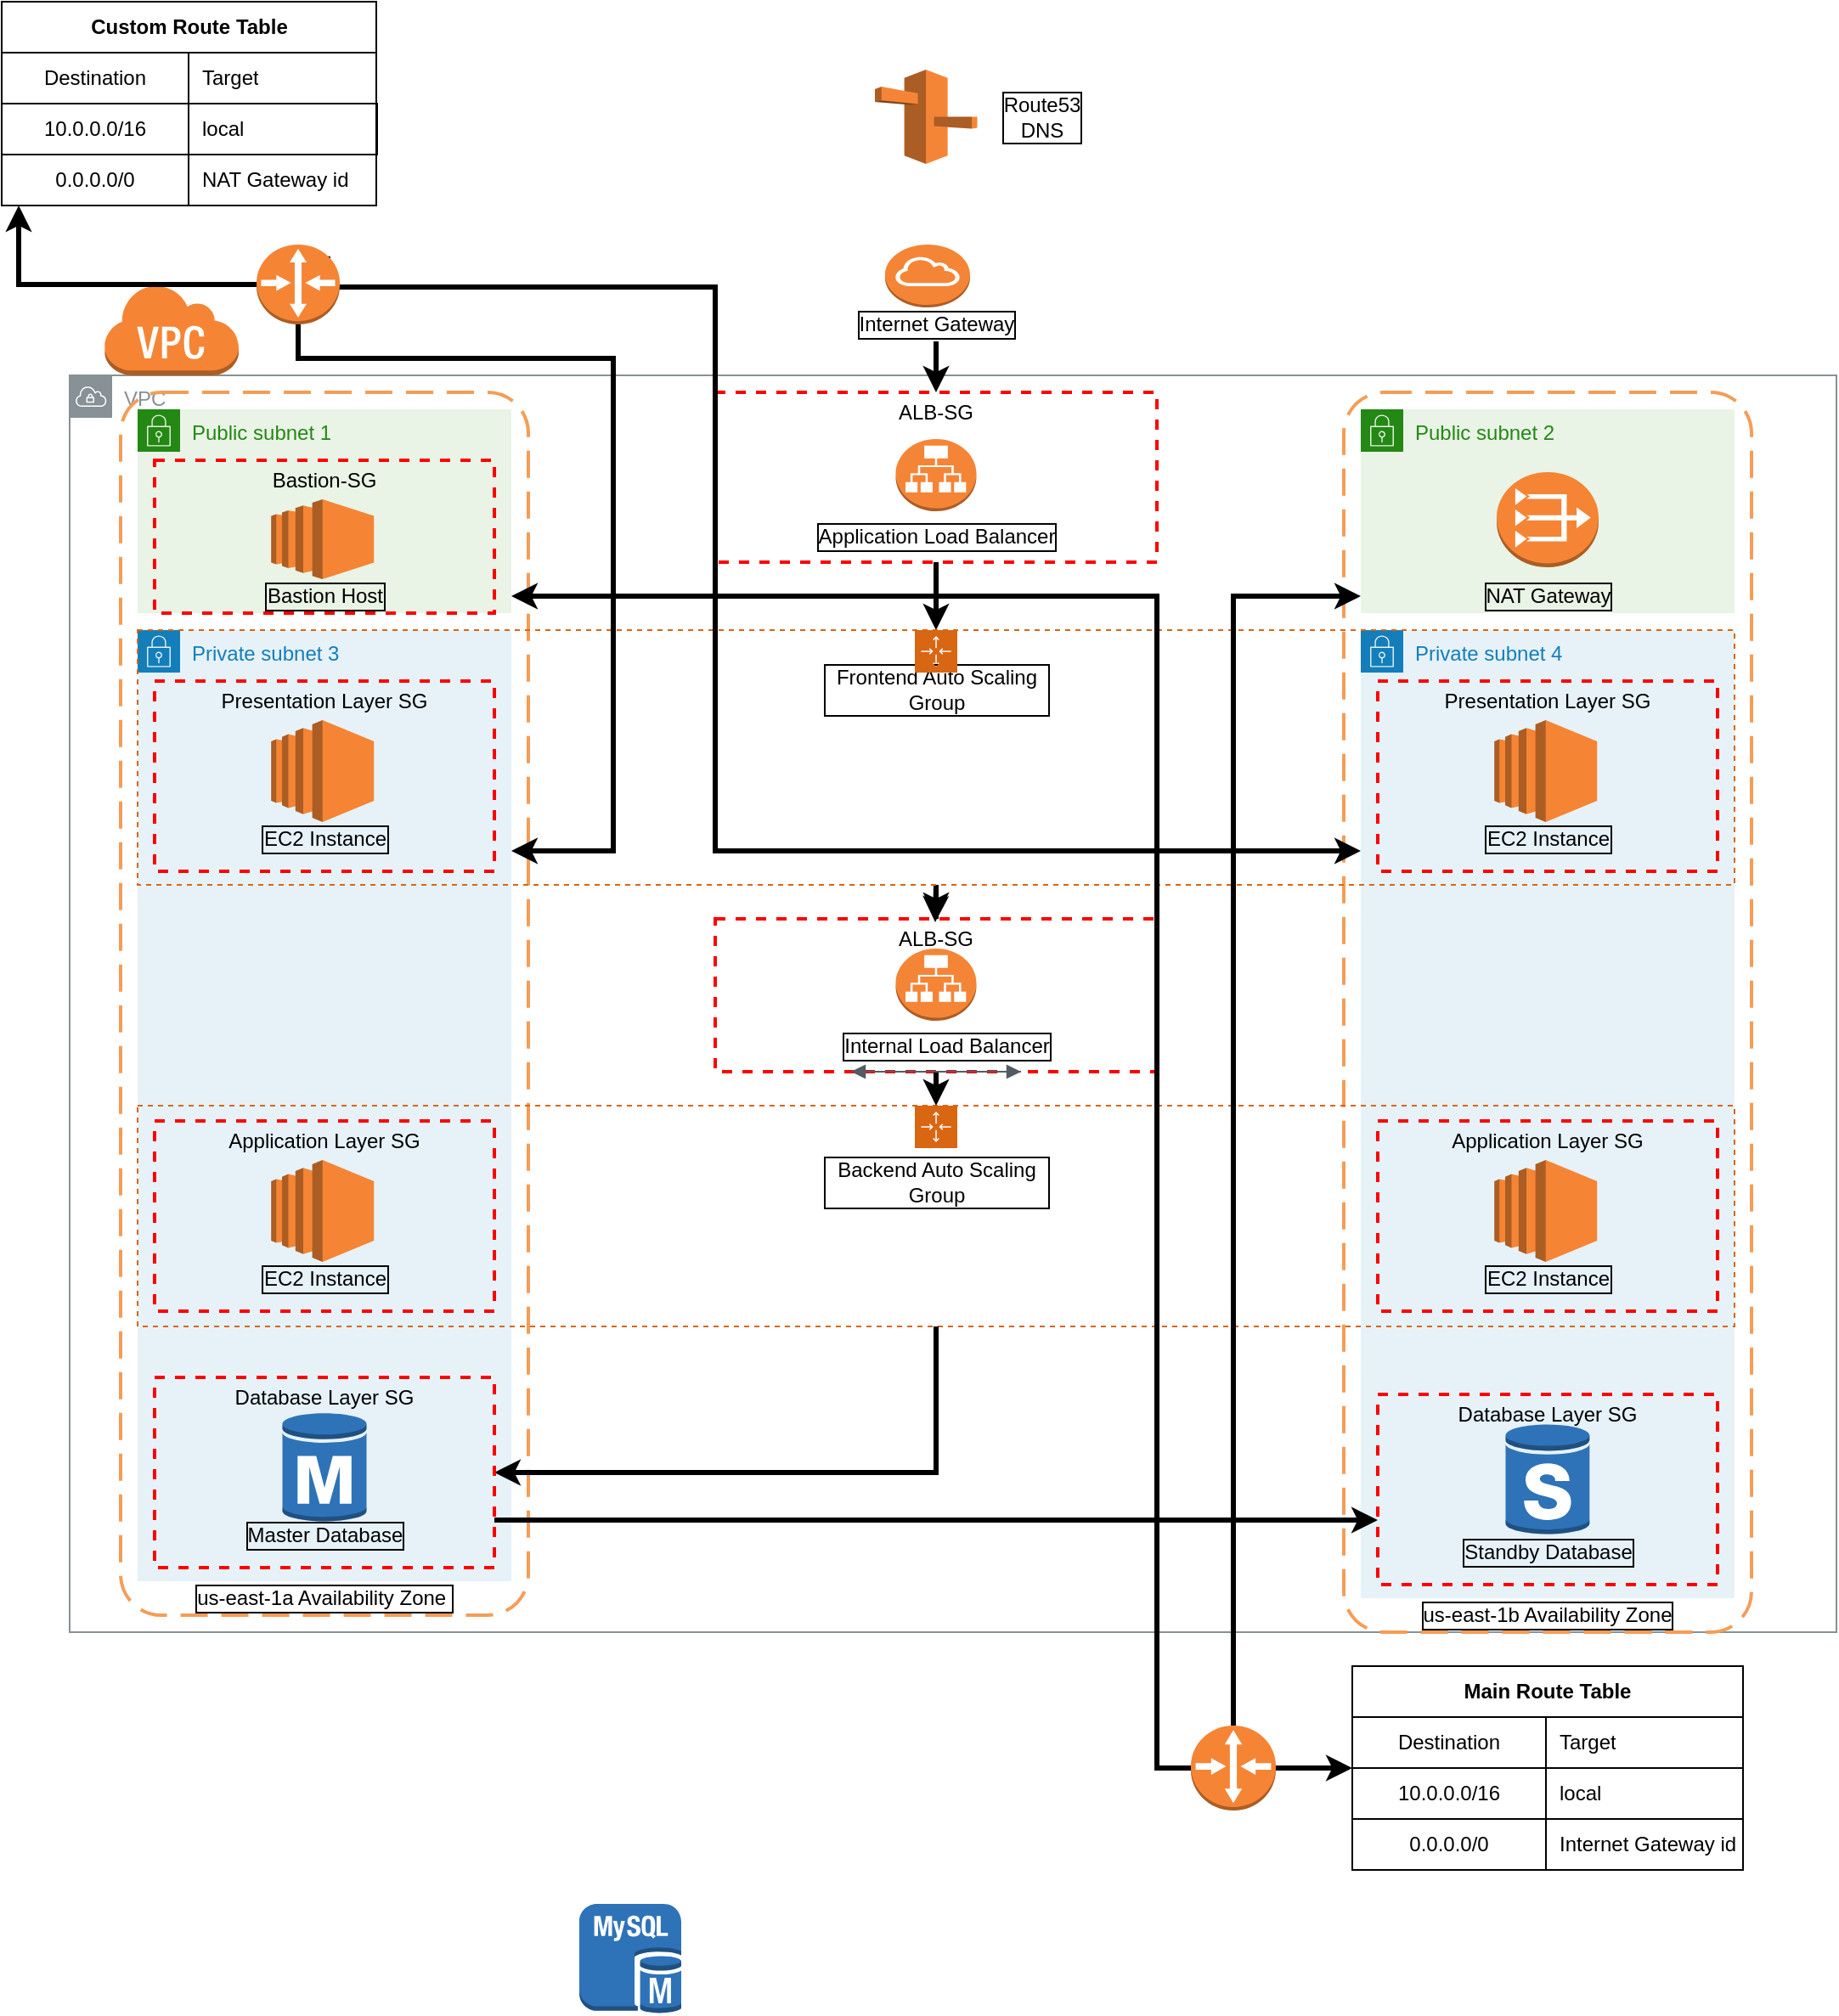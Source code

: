 <mxfile version="14.6.13" type="github" pages="2">
  <diagram id="Ht1M8jgEwFfnCIfOTk4-" name="Page-1">
    <mxGraphModel dx="1421" dy="2614" grid="1" gridSize="10" guides="1" tooltips="1" connect="1" arrows="1" fold="1" page="1" pageScale="1" pageWidth="1169" pageHeight="827" math="0" shadow="0">
      <root>
        <mxCell id="0" />
        <mxCell id="1" parent="0" />
        <mxCell id="LaItV2IOD6dqQ0uIoYsW-2" value="VPC" style="outlineConnect=0;gradientColor=none;html=1;whiteSpace=wrap;fontSize=12;fontStyle=0;shape=mxgraph.aws4.group;grIcon=mxgraph.aws4.group_vpc;strokeColor=#879196;fillColor=none;verticalAlign=top;align=left;spacingLeft=30;fontColor=#879196;dashed=0;" parent="1" vertex="1">
          <mxGeometry x="50" y="-750" width="1040" height="740" as="geometry" />
        </mxCell>
        <mxCell id="LaItV2IOD6dqQ0uIoYsW-1" value="" style="outlineConnect=0;dashed=0;verticalLabelPosition=bottom;verticalAlign=top;align=center;html=1;shape=mxgraph.aws3.virtual_private_cloud;fillColor=#F58534;gradientColor=none;" parent="1" vertex="1">
          <mxGeometry x="70" y="-804" width="79.5" height="54" as="geometry" />
        </mxCell>
        <mxCell id="LaItV2IOD6dqQ0uIoYsW-3" value="" style="outlineConnect=0;dashed=0;verticalLabelPosition=bottom;verticalAlign=top;align=center;html=1;shape=mxgraph.aws3.internet_gateway;fillColor=#F58536;gradientColor=none;" parent="1" vertex="1">
          <mxGeometry x="530" y="-827" width="50" height="37" as="geometry" />
        </mxCell>
        <mxCell id="LaItV2IOD6dqQ0uIoYsW-43" value="" style="edgeStyle=orthogonalEdgeStyle;rounded=0;orthogonalLoop=1;jettySize=auto;html=1;strokeWidth=3;entryX=0.5;entryY=0;entryDx=0;entryDy=0;" parent="1" source="LaItV2IOD6dqQ0uIoYsW-5" target="LaItV2IOD6dqQ0uIoYsW-22" edge="1">
          <mxGeometry relative="1" as="geometry">
            <mxPoint x="560" y="-750" as="targetPoint" />
          </mxGeometry>
        </mxCell>
        <mxCell id="LaItV2IOD6dqQ0uIoYsW-5" value="Internet Gateway&lt;br&gt;" style="text;html=1;align=center;verticalAlign=middle;whiteSpace=wrap;rounded=0;labelBorderColor=#000000;" parent="1" vertex="1">
          <mxGeometry x="492.5" y="-790" width="135" height="20" as="geometry" />
        </mxCell>
        <mxCell id="LaItV2IOD6dqQ0uIoYsW-6" value="" style="rounded=1;arcSize=10;dashed=1;strokeColor=#F59D56;fillColor=none;gradientColor=none;dashPattern=8 4;strokeWidth=2;" parent="1" vertex="1">
          <mxGeometry x="80" y="-740" width="240" height="720" as="geometry" />
        </mxCell>
        <mxCell id="LaItV2IOD6dqQ0uIoYsW-7" value="" style="rounded=1;arcSize=10;dashed=1;strokeColor=#F59D56;fillColor=none;gradientColor=none;dashPattern=8 4;strokeWidth=2;" parent="1" vertex="1">
          <mxGeometry x="800" y="-740" width="240" height="730" as="geometry" />
        </mxCell>
        <mxCell id="LaItV2IOD6dqQ0uIoYsW-8" value="us-east-1a Availability Zone&amp;nbsp;" style="text;html=1;align=center;verticalAlign=middle;whiteSpace=wrap;rounded=0;labelBorderColor=#000000;" parent="1" vertex="1">
          <mxGeometry x="121.25" y="-40" width="157.5" height="20" as="geometry" />
        </mxCell>
        <mxCell id="LaItV2IOD6dqQ0uIoYsW-9" value="us-east-1b Availability Zone" style="text;html=1;align=center;verticalAlign=middle;whiteSpace=wrap;rounded=0;labelBorderColor=#000000;" parent="1" vertex="1">
          <mxGeometry x="836.25" y="-30" width="167.5" height="20" as="geometry" />
        </mxCell>
        <mxCell id="LaItV2IOD6dqQ0uIoYsW-10" value="Public subnet 1" style="points=[[0,0],[0.25,0],[0.5,0],[0.75,0],[1,0],[1,0.25],[1,0.5],[1,0.75],[1,1],[0.75,1],[0.5,1],[0.25,1],[0,1],[0,0.75],[0,0.5],[0,0.25]];outlineConnect=0;gradientColor=none;html=1;whiteSpace=wrap;fontSize=12;fontStyle=0;shape=mxgraph.aws4.group;grIcon=mxgraph.aws4.group_security_group;grStroke=0;strokeColor=#248814;fillColor=#E9F3E6;verticalAlign=top;align=left;spacingLeft=30;fontColor=#248814;dashed=0;" parent="1" vertex="1">
          <mxGeometry x="90" y="-730" width="220" height="120" as="geometry" />
        </mxCell>
        <mxCell id="LaItV2IOD6dqQ0uIoYsW-11" value="Public subnet 2" style="points=[[0,0],[0.25,0],[0.5,0],[0.75,0],[1,0],[1,0.25],[1,0.5],[1,0.75],[1,1],[0.75,1],[0.5,1],[0.25,1],[0,1],[0,0.75],[0,0.5],[0,0.25]];outlineConnect=0;gradientColor=none;html=1;whiteSpace=wrap;fontSize=12;fontStyle=0;shape=mxgraph.aws4.group;grIcon=mxgraph.aws4.group_security_group;grStroke=0;strokeColor=#248814;fillColor=#E9F3E6;verticalAlign=top;align=left;spacingLeft=30;fontColor=#248814;dashed=0;" parent="1" vertex="1">
          <mxGeometry x="810" y="-730" width="220" height="120" as="geometry" />
        </mxCell>
        <mxCell id="LaItV2IOD6dqQ0uIoYsW-12" value="Private subnet 3" style="points=[[0,0],[0.25,0],[0.5,0],[0.75,0],[1,0],[1,0.25],[1,0.5],[1,0.75],[1,1],[0.75,1],[0.5,1],[0.25,1],[0,1],[0,0.75],[0,0.5],[0,0.25]];outlineConnect=0;gradientColor=none;html=1;whiteSpace=wrap;fontSize=12;fontStyle=0;shape=mxgraph.aws4.group;grIcon=mxgraph.aws4.group_security_group;grStroke=0;strokeColor=#147EBA;fillColor=#E6F2F8;verticalAlign=top;align=left;spacingLeft=30;fontColor=#147EBA;dashed=0;" parent="1" vertex="1">
          <mxGeometry x="90" y="-600" width="220" height="560" as="geometry" />
        </mxCell>
        <mxCell id="LaItV2IOD6dqQ0uIoYsW-13" value="Private subnet 4" style="points=[[0,0],[0.25,0],[0.5,0],[0.75,0],[1,0],[1,0.25],[1,0.5],[1,0.75],[1,1],[0.75,1],[0.5,1],[0.25,1],[0,1],[0,0.75],[0,0.5],[0,0.25]];outlineConnect=0;gradientColor=none;html=1;whiteSpace=wrap;fontSize=12;fontStyle=0;shape=mxgraph.aws4.group;grIcon=mxgraph.aws4.group_security_group;grStroke=0;strokeColor=#147EBA;fillColor=#E6F2F8;verticalAlign=top;align=left;spacingLeft=30;fontColor=#147EBA;dashed=0;" parent="1" vertex="1">
          <mxGeometry x="810" y="-600" width="220" height="570" as="geometry" />
        </mxCell>
        <mxCell id="LaItV2IOD6dqQ0uIoYsW-17" value="Bastion-SG" style="fontStyle=0;verticalAlign=top;align=center;spacingTop=-2;fillColor=none;rounded=0;whiteSpace=wrap;html=1;strokeColor=#FF0000;strokeWidth=2;dashed=1;container=1;collapsible=0;expand=0;recursiveResize=0;" parent="1" vertex="1">
          <mxGeometry x="100" y="-700" width="200" height="90" as="geometry" />
        </mxCell>
        <mxCell id="LaItV2IOD6dqQ0uIoYsW-14" value="" style="outlineConnect=0;dashed=0;verticalLabelPosition=bottom;verticalAlign=top;align=center;html=1;shape=mxgraph.aws3.ec2;fillColor=#F58534;gradientColor=none;" parent="LaItV2IOD6dqQ0uIoYsW-17" vertex="1">
          <mxGeometry x="68.62" y="23" width="60.5" height="47" as="geometry" />
        </mxCell>
        <mxCell id="LaItV2IOD6dqQ0uIoYsW-15" value="Bastion Host" style="text;html=1;align=center;verticalAlign=middle;whiteSpace=wrap;rounded=0;labelBorderColor=#000000;" parent="LaItV2IOD6dqQ0uIoYsW-17" vertex="1">
          <mxGeometry x="32.5" y="70" width="135" height="20" as="geometry" />
        </mxCell>
        <mxCell id="LaItV2IOD6dqQ0uIoYsW-20" value="" style="outlineConnect=0;dashed=0;verticalLabelPosition=bottom;verticalAlign=top;align=center;html=1;shape=mxgraph.aws3.vpc_nat_gateway;fillColor=#F58534;gradientColor=none;" parent="1" vertex="1">
          <mxGeometry x="890" y="-693" width="60" height="56" as="geometry" />
        </mxCell>
        <mxCell id="LaItV2IOD6dqQ0uIoYsW-21" value="NAT Gateway" style="text;html=1;align=center;verticalAlign=middle;whiteSpace=wrap;rounded=0;labelBorderColor=#000000;" parent="1" vertex="1">
          <mxGeometry x="852.5" y="-630" width="135" height="20" as="geometry" />
        </mxCell>
        <mxCell id="LaItV2IOD6dqQ0uIoYsW-22" value="ALB-SG" style="fontStyle=0;verticalAlign=top;align=center;spacingTop=-2;fillColor=none;rounded=0;whiteSpace=wrap;html=1;strokeColor=#FF0000;strokeWidth=2;dashed=1;container=1;collapsible=0;expand=0;recursiveResize=0;" parent="1" vertex="1">
          <mxGeometry x="430" y="-740" width="260" height="100" as="geometry" />
        </mxCell>
        <mxCell id="LaItV2IOD6dqQ0uIoYsW-24" value="" style="outlineConnect=0;dashed=0;verticalLabelPosition=bottom;verticalAlign=top;align=center;html=1;shape=mxgraph.aws3.application_load_balancer;fillColor=#F58536;gradientColor=none;" parent="LaItV2IOD6dqQ0uIoYsW-22" vertex="1">
          <mxGeometry x="106.25" y="27.5" width="47.5" height="42.5" as="geometry" />
        </mxCell>
        <mxCell id="LaItV2IOD6dqQ0uIoYsW-25" value="Application Load Balancer" style="text;html=1;align=center;verticalAlign=middle;whiteSpace=wrap;rounded=0;labelBorderColor=#000000;" parent="LaItV2IOD6dqQ0uIoYsW-22" vertex="1">
          <mxGeometry x="18.75" y="70" width="222.5" height="30" as="geometry" />
        </mxCell>
        <mxCell id="LaItV2IOD6dqQ0uIoYsW-28" value="Presentation Layer SG" style="fontStyle=0;verticalAlign=top;align=center;spacingTop=-2;fillColor=none;rounded=0;whiteSpace=wrap;html=1;strokeColor=#FF0000;strokeWidth=2;dashed=1;container=1;collapsible=0;expand=0;recursiveResize=0;" parent="1" vertex="1">
          <mxGeometry x="100" y="-570" width="200" height="112" as="geometry" />
        </mxCell>
        <mxCell id="LaItV2IOD6dqQ0uIoYsW-29" value="" style="outlineConnect=0;dashed=0;verticalLabelPosition=bottom;verticalAlign=top;align=center;html=1;shape=mxgraph.aws3.ec2;fillColor=#F58534;gradientColor=none;" parent="LaItV2IOD6dqQ0uIoYsW-28" vertex="1">
          <mxGeometry x="68.62" y="23" width="60.5" height="60" as="geometry" />
        </mxCell>
        <mxCell id="LaItV2IOD6dqQ0uIoYsW-30" value="EC2 Instance" style="text;html=1;align=center;verticalAlign=middle;whiteSpace=wrap;rounded=0;labelBorderColor=#000000;" parent="LaItV2IOD6dqQ0uIoYsW-28" vertex="1">
          <mxGeometry x="32.5" y="83" width="135" height="20" as="geometry" />
        </mxCell>
        <mxCell id="LaItV2IOD6dqQ0uIoYsW-32" value="Presentation Layer SG" style="fontStyle=0;verticalAlign=top;align=center;spacingTop=-2;fillColor=none;rounded=0;whiteSpace=wrap;html=1;strokeColor=#FF0000;strokeWidth=2;dashed=1;container=1;collapsible=0;expand=0;recursiveResize=0;" parent="1" vertex="1">
          <mxGeometry x="820" y="-570" width="200" height="112" as="geometry" />
        </mxCell>
        <mxCell id="LaItV2IOD6dqQ0uIoYsW-33" value="" style="outlineConnect=0;dashed=0;verticalLabelPosition=bottom;verticalAlign=top;align=center;html=1;shape=mxgraph.aws3.ec2;fillColor=#F58534;gradientColor=none;" parent="LaItV2IOD6dqQ0uIoYsW-32" vertex="1">
          <mxGeometry x="68.62" y="23" width="60.5" height="60" as="geometry" />
        </mxCell>
        <mxCell id="LaItV2IOD6dqQ0uIoYsW-34" value="EC2 Instance" style="text;html=1;align=center;verticalAlign=middle;whiteSpace=wrap;rounded=0;labelBorderColor=#000000;" parent="LaItV2IOD6dqQ0uIoYsW-32" vertex="1">
          <mxGeometry x="32.5" y="83" width="135" height="20" as="geometry" />
        </mxCell>
        <mxCell id="LaItV2IOD6dqQ0uIoYsW-40" value="Frontend Auto Scaling Group" style="text;html=1;align=center;verticalAlign=middle;whiteSpace=wrap;rounded=0;labelBorderColor=#000000;" parent="1" vertex="1">
          <mxGeometry x="492.5" y="-580" width="135" height="30" as="geometry" />
        </mxCell>
        <mxCell id="LaItV2IOD6dqQ0uIoYsW-45" value="" style="edgeStyle=orthogonalEdgeStyle;rounded=0;orthogonalLoop=1;jettySize=auto;html=1;strokeWidth=3;entryX=0.5;entryY=0;entryDx=0;entryDy=0;exitX=0.5;exitY=1;exitDx=0;exitDy=0;" parent="1" source="LaItV2IOD6dqQ0uIoYsW-25" target="LaItV2IOD6dqQ0uIoYsW-39" edge="1">
          <mxGeometry relative="1" as="geometry">
            <mxPoint x="559.5" y="-630" as="sourcePoint" />
            <mxPoint x="559.5" y="-590" as="targetPoint" />
          </mxGeometry>
        </mxCell>
        <mxCell id="LaItV2IOD6dqQ0uIoYsW-46" value="ALB-SG" style="fontStyle=0;verticalAlign=top;align=center;spacingTop=-2;fillColor=none;rounded=0;whiteSpace=wrap;html=1;strokeColor=#FF0000;strokeWidth=2;dashed=1;container=1;collapsible=0;expand=0;recursiveResize=0;" parent="1" vertex="1">
          <mxGeometry x="430" y="-430" width="260" height="90" as="geometry" />
        </mxCell>
        <mxCell id="LaItV2IOD6dqQ0uIoYsW-47" value="" style="outlineConnect=0;dashed=0;verticalLabelPosition=bottom;verticalAlign=top;align=center;html=1;shape=mxgraph.aws3.application_load_balancer;fillColor=#F58536;gradientColor=none;" parent="LaItV2IOD6dqQ0uIoYsW-46" vertex="1">
          <mxGeometry x="106.25" y="17.5" width="47.5" height="42.5" as="geometry" />
        </mxCell>
        <mxCell id="LaItV2IOD6dqQ0uIoYsW-48" value="Internal Load Balancer" style="text;html=1;align=center;verticalAlign=middle;whiteSpace=wrap;rounded=0;labelBorderColor=#000000;" parent="LaItV2IOD6dqQ0uIoYsW-46" vertex="1">
          <mxGeometry x="40" y="60" width="192.5" height="30" as="geometry" />
        </mxCell>
        <mxCell id="LaItV2IOD6dqQ0uIoYsW-53" value="" style="edgeStyle=orthogonalEdgeStyle;rounded=0;orthogonalLoop=1;jettySize=auto;html=1;strokeWidth=3;entryX=0.5;entryY=0;entryDx=0;entryDy=0;exitX=0.5;exitY=1;exitDx=0;exitDy=0;" parent="1" source="LaItV2IOD6dqQ0uIoYsW-39" edge="1">
          <mxGeometry relative="1" as="geometry">
            <mxPoint x="559.5" y="-458" as="sourcePoint" />
            <mxPoint x="559.5" y="-428" as="targetPoint" />
          </mxGeometry>
        </mxCell>
        <mxCell id="LaItV2IOD6dqQ0uIoYsW-54" value="" style="points=[[0,0],[0.25,0],[0.5,0],[0.75,0],[1,0],[1,0.25],[1,0.5],[1,0.75],[1,1],[0.75,1],[0.5,1],[0.25,1],[0,1],[0,0.75],[0,0.5],[0,0.25]];outlineConnect=0;gradientColor=none;html=1;whiteSpace=wrap;fontSize=12;fontStyle=0;shape=mxgraph.aws4.groupCenter;grIcon=mxgraph.aws4.group_auto_scaling_group;grStroke=1;strokeColor=#D86613;fillColor=none;verticalAlign=top;align=center;fontColor=#D86613;dashed=1;spacingTop=25;" parent="1" vertex="1">
          <mxGeometry x="90" y="-320" width="940" height="130" as="geometry" />
        </mxCell>
        <mxCell id="LaItV2IOD6dqQ0uIoYsW-55" value="Backend Auto Scaling Group" style="text;html=1;align=center;verticalAlign=middle;whiteSpace=wrap;rounded=0;labelBorderColor=#000000;" parent="1" vertex="1">
          <mxGeometry x="492.5" y="-290" width="135" height="30" as="geometry" />
        </mxCell>
        <mxCell id="LaItV2IOD6dqQ0uIoYsW-56" value="Application Layer SG" style="fontStyle=0;verticalAlign=top;align=center;spacingTop=-2;fillColor=none;rounded=0;whiteSpace=wrap;html=1;strokeColor=#FF0000;strokeWidth=2;dashed=1;container=1;collapsible=0;expand=0;recursiveResize=0;" parent="1" vertex="1">
          <mxGeometry x="100" y="-311" width="200" height="112" as="geometry" />
        </mxCell>
        <mxCell id="LaItV2IOD6dqQ0uIoYsW-57" value="" style="outlineConnect=0;dashed=0;verticalLabelPosition=bottom;verticalAlign=top;align=center;html=1;shape=mxgraph.aws3.ec2;fillColor=#F58534;gradientColor=none;" parent="LaItV2IOD6dqQ0uIoYsW-56" vertex="1">
          <mxGeometry x="68.62" y="23" width="60.5" height="60" as="geometry" />
        </mxCell>
        <mxCell id="LaItV2IOD6dqQ0uIoYsW-58" value="EC2 Instance" style="text;html=1;align=center;verticalAlign=middle;whiteSpace=wrap;rounded=0;labelBorderColor=#000000;" parent="LaItV2IOD6dqQ0uIoYsW-56" vertex="1">
          <mxGeometry x="32.5" y="83" width="135" height="20" as="geometry" />
        </mxCell>
        <mxCell id="LaItV2IOD6dqQ0uIoYsW-59" value="Application Layer SG" style="fontStyle=0;verticalAlign=top;align=center;spacingTop=-2;fillColor=none;rounded=0;whiteSpace=wrap;html=1;strokeColor=#FF0000;strokeWidth=2;dashed=1;container=1;collapsible=0;expand=0;recursiveResize=0;" parent="1" vertex="1">
          <mxGeometry x="820" y="-311" width="200" height="112" as="geometry" />
        </mxCell>
        <mxCell id="LaItV2IOD6dqQ0uIoYsW-60" value="" style="outlineConnect=0;dashed=0;verticalLabelPosition=bottom;verticalAlign=top;align=center;html=1;shape=mxgraph.aws3.ec2;fillColor=#F58534;gradientColor=none;" parent="LaItV2IOD6dqQ0uIoYsW-59" vertex="1">
          <mxGeometry x="68.62" y="23" width="60.5" height="60" as="geometry" />
        </mxCell>
        <mxCell id="LaItV2IOD6dqQ0uIoYsW-61" value="EC2 Instance" style="text;html=1;align=center;verticalAlign=middle;whiteSpace=wrap;rounded=0;labelBorderColor=#000000;" parent="LaItV2IOD6dqQ0uIoYsW-59" vertex="1">
          <mxGeometry x="32.5" y="83" width="135" height="20" as="geometry" />
        </mxCell>
        <mxCell id="LaItV2IOD6dqQ0uIoYsW-83" style="edgeStyle=orthogonalEdgeStyle;rounded=0;orthogonalLoop=1;jettySize=auto;html=1;strokeWidth=3;entryX=1;entryY=0.5;entryDx=0;entryDy=0;" parent="1" source="LaItV2IOD6dqQ0uIoYsW-54" target="LaItV2IOD6dqQ0uIoYsW-62" edge="1">
          <mxGeometry relative="1" as="geometry" />
        </mxCell>
        <mxCell id="LaItV2IOD6dqQ0uIoYsW-85" style="edgeStyle=orthogonalEdgeStyle;rounded=0;orthogonalLoop=1;jettySize=auto;html=1;exitX=1;exitY=0.75;exitDx=0;exitDy=0;entryX=0;entryY=0.661;entryDx=0;entryDy=0;entryPerimeter=0;strokeWidth=3;" parent="1" source="LaItV2IOD6dqQ0uIoYsW-62" target="LaItV2IOD6dqQ0uIoYsW-65" edge="1">
          <mxGeometry relative="1" as="geometry" />
        </mxCell>
        <mxCell id="LaItV2IOD6dqQ0uIoYsW-62" value="Database Layer SG" style="fontStyle=0;verticalAlign=top;align=center;spacingTop=-2;fillColor=none;rounded=0;whiteSpace=wrap;html=1;strokeColor=#FF0000;strokeWidth=2;dashed=1;container=1;collapsible=0;expand=0;recursiveResize=0;" parent="1" vertex="1">
          <mxGeometry x="100" y="-160" width="200" height="112" as="geometry" />
        </mxCell>
        <mxCell id="LaItV2IOD6dqQ0uIoYsW-64" value="Master Database" style="text;html=1;align=center;verticalAlign=middle;whiteSpace=wrap;rounded=0;labelBorderColor=#000000;" parent="LaItV2IOD6dqQ0uIoYsW-62" vertex="1">
          <mxGeometry x="32.5" y="83" width="135" height="20" as="geometry" />
        </mxCell>
        <mxCell id="LaItV2IOD6dqQ0uIoYsW-65" value="Database Layer SG" style="fontStyle=0;verticalAlign=top;align=center;spacingTop=-2;fillColor=none;rounded=0;whiteSpace=wrap;html=1;strokeColor=#FF0000;strokeWidth=2;dashed=1;container=1;collapsible=0;expand=0;recursiveResize=0;" parent="1" vertex="1">
          <mxGeometry x="820" y="-150" width="200" height="112" as="geometry" />
        </mxCell>
        <mxCell id="LaItV2IOD6dqQ0uIoYsW-67" value="Standby Database" style="text;html=1;align=center;verticalAlign=middle;whiteSpace=wrap;rounded=0;labelBorderColor=#000000;" parent="LaItV2IOD6dqQ0uIoYsW-65" vertex="1">
          <mxGeometry x="32.5" y="83" width="135" height="20" as="geometry" />
        </mxCell>
        <mxCell id="LaItV2IOD6dqQ0uIoYsW-92" value="" style="outlineConnect=0;dashed=0;verticalLabelPosition=bottom;verticalAlign=top;align=center;html=1;shape=mxgraph.aws3.rds_db_instance_standby_multi_az;fillColor=#2E73B8;gradientColor=none;" parent="LaItV2IOD6dqQ0uIoYsW-65" vertex="1">
          <mxGeometry x="75.25" y="17" width="49.5" height="66" as="geometry" />
        </mxCell>
        <mxCell id="LaItV2IOD6dqQ0uIoYsW-69" style="edgeStyle=orthogonalEdgeStyle;rounded=0;orthogonalLoop=1;jettySize=auto;html=1;strokeWidth=3;" parent="1" source="LaItV2IOD6dqQ0uIoYsW-39" target="LaItV2IOD6dqQ0uIoYsW-46" edge="1">
          <mxGeometry relative="1" as="geometry" />
        </mxCell>
        <mxCell id="LaItV2IOD6dqQ0uIoYsW-39" value="" style="points=[[0,0],[0.25,0],[0.5,0],[0.75,0],[1,0],[1,0.25],[1,0.5],[1,0.75],[1,1],[0.75,1],[0.5,1],[0.25,1],[0,1],[0,0.75],[0,0.5],[0,0.25]];outlineConnect=0;gradientColor=none;html=1;whiteSpace=wrap;fontSize=12;fontStyle=0;shape=mxgraph.aws4.groupCenter;grIcon=mxgraph.aws4.group_auto_scaling_group;grStroke=1;strokeColor=#D86613;fillColor=none;verticalAlign=top;align=center;fontColor=#D86613;dashed=1;spacingTop=25;" parent="1" vertex="1">
          <mxGeometry x="90" y="-600" width="940" height="150" as="geometry" />
        </mxCell>
        <mxCell id="LaItV2IOD6dqQ0uIoYsW-68" value="" style="edgeStyle=orthogonalEdgeStyle;rounded=0;orthogonalLoop=1;jettySize=auto;html=1;strokeWidth=3;exitX=0.5;exitY=1;exitDx=0;exitDy=0;" parent="1" edge="1">
          <mxGeometry relative="1" as="geometry">
            <mxPoint x="560" y="-333" as="sourcePoint" />
            <mxPoint x="560" y="-320" as="targetPoint" />
            <Array as="points">
              <mxPoint x="560" y="-340" />
              <mxPoint x="560" y="-340" />
            </Array>
          </mxGeometry>
        </mxCell>
        <mxCell id="LaItV2IOD6dqQ0uIoYsW-80" value="" style="edgeStyle=orthogonalEdgeStyle;html=1;endArrow=none;elbow=vertical;startArrow=block;startFill=1;strokeColor=#545B64;rounded=0;" parent="1" edge="1">
          <mxGeometry width="100" relative="1" as="geometry">
            <mxPoint x="510" y="-340" as="sourcePoint" />
            <mxPoint x="610" y="-340" as="targetPoint" />
          </mxGeometry>
        </mxCell>
        <mxCell id="LaItV2IOD6dqQ0uIoYsW-82" value="" style="edgeStyle=orthogonalEdgeStyle;html=1;endArrow=block;elbow=vertical;startArrow=none;endFill=1;strokeColor=#545B64;rounded=0;" parent="1" edge="1">
          <mxGeometry width="100" relative="1" as="geometry">
            <mxPoint x="510" y="-340" as="sourcePoint" />
            <mxPoint x="610" y="-340" as="targetPoint" />
          </mxGeometry>
        </mxCell>
        <mxCell id="LaItV2IOD6dqQ0uIoYsW-91" value="" style="outlineConnect=0;dashed=0;verticalLabelPosition=bottom;verticalAlign=top;align=center;html=1;shape=mxgraph.aws3.rds_db_instance;fillColor=#2E73B8;gradientColor=none;" parent="1" vertex="1">
          <mxGeometry x="175.25" y="-140" width="49.5" height="66" as="geometry" />
        </mxCell>
        <mxCell id="LaItV2IOD6dqQ0uIoYsW-95" value="Custom&amp;nbsp;Route Table" style="shape=table;html=1;whiteSpace=wrap;startSize=30;container=1;collapsible=0;childLayout=tableLayout;fixedRows=1;rowLines=0;fontStyle=1;align=center;" parent="1" vertex="1">
          <mxGeometry x="10" y="-970" width="220.5" height="120" as="geometry" />
        </mxCell>
        <mxCell id="LaItV2IOD6dqQ0uIoYsW-96" value="" style="shape=partialRectangle;html=1;whiteSpace=wrap;collapsible=0;dropTarget=0;pointerEvents=0;fillColor=none;top=0;left=0;bottom=1;right=0;points=[[0,0.5],[1,0.5]];portConstraint=eastwest;" parent="LaItV2IOD6dqQ0uIoYsW-95" vertex="1">
          <mxGeometry y="30" width="220.5" height="30" as="geometry" />
        </mxCell>
        <mxCell id="LaItV2IOD6dqQ0uIoYsW-97" value="Destination" style="shape=partialRectangle;html=1;whiteSpace=wrap;connectable=0;fillColor=none;top=0;left=0;bottom=0;right=0;overflow=hidden;" parent="LaItV2IOD6dqQ0uIoYsW-96" vertex="1">
          <mxGeometry width="110" height="30" as="geometry" />
        </mxCell>
        <mxCell id="LaItV2IOD6dqQ0uIoYsW-98" value="Target" style="shape=partialRectangle;html=1;whiteSpace=wrap;connectable=0;fillColor=none;top=0;left=0;bottom=0;right=0;align=left;spacingLeft=6;overflow=hidden;" parent="LaItV2IOD6dqQ0uIoYsW-96" vertex="1">
          <mxGeometry x="110" width="111" height="30" as="geometry" />
        </mxCell>
        <mxCell id="LaItV2IOD6dqQ0uIoYsW-99" value="" style="shape=partialRectangle;html=1;whiteSpace=wrap;collapsible=0;dropTarget=0;pointerEvents=0;fillColor=none;top=0;left=0;bottom=0;right=0;points=[[0,0.5],[1,0.5]];portConstraint=eastwest;" parent="LaItV2IOD6dqQ0uIoYsW-95" vertex="1">
          <mxGeometry y="60" width="220.5" height="30" as="geometry" />
        </mxCell>
        <mxCell id="LaItV2IOD6dqQ0uIoYsW-100" value="10.0.0.0/16" style="shape=partialRectangle;html=1;whiteSpace=wrap;connectable=0;fillColor=none;top=1;left=1;bottom=1;right=1;overflow=hidden;" parent="LaItV2IOD6dqQ0uIoYsW-99" vertex="1">
          <mxGeometry width="110" height="30" as="geometry" />
        </mxCell>
        <mxCell id="LaItV2IOD6dqQ0uIoYsW-101" value="local" style="shape=partialRectangle;html=1;whiteSpace=wrap;connectable=0;fillColor=none;top=1;left=1;bottom=1;right=1;align=left;spacingLeft=6;overflow=hidden;" parent="LaItV2IOD6dqQ0uIoYsW-99" vertex="1">
          <mxGeometry x="110" width="111" height="30" as="geometry" />
        </mxCell>
        <mxCell id="LaItV2IOD6dqQ0uIoYsW-102" value="" style="shape=partialRectangle;html=1;whiteSpace=wrap;collapsible=0;dropTarget=0;pointerEvents=0;fillColor=none;top=0;left=0;bottom=0;right=0;points=[[0,0.5],[1,0.5]];portConstraint=eastwest;" parent="LaItV2IOD6dqQ0uIoYsW-95" vertex="1">
          <mxGeometry y="90" width="220.5" height="30" as="geometry" />
        </mxCell>
        <mxCell id="LaItV2IOD6dqQ0uIoYsW-103" value="0.0.0.0/0" style="shape=partialRectangle;html=1;whiteSpace=wrap;connectable=0;fillColor=none;top=0;left=0;bottom=0;right=0;overflow=hidden;" parent="LaItV2IOD6dqQ0uIoYsW-102" vertex="1">
          <mxGeometry width="110" height="30" as="geometry" />
        </mxCell>
        <mxCell id="LaItV2IOD6dqQ0uIoYsW-104" value="NAT Gateway id" style="shape=partialRectangle;html=1;whiteSpace=wrap;connectable=0;fillColor=none;top=0;left=0;bottom=0;right=0;align=left;spacingLeft=6;overflow=hidden;" parent="LaItV2IOD6dqQ0uIoYsW-102" vertex="1">
          <mxGeometry x="110" width="111" height="30" as="geometry" />
        </mxCell>
        <mxCell id="LaItV2IOD6dqQ0uIoYsW-105" value="Main Route Table" style="shape=table;html=1;whiteSpace=wrap;startSize=30;container=1;collapsible=0;childLayout=tableLayout;fixedRows=1;rowLines=0;fontStyle=1;align=center;" parent="1" vertex="1">
          <mxGeometry x="805" y="10" width="230" height="120" as="geometry" />
        </mxCell>
        <mxCell id="LaItV2IOD6dqQ0uIoYsW-106" value="" style="shape=partialRectangle;html=1;whiteSpace=wrap;collapsible=0;dropTarget=0;pointerEvents=0;fillColor=none;top=0;left=0;bottom=1;right=0;points=[[0,0.5],[1,0.5]];portConstraint=eastwest;" parent="LaItV2IOD6dqQ0uIoYsW-105" vertex="1">
          <mxGeometry y="30" width="230" height="30" as="geometry" />
        </mxCell>
        <mxCell id="LaItV2IOD6dqQ0uIoYsW-107" value="Destination" style="shape=partialRectangle;html=1;whiteSpace=wrap;connectable=0;fillColor=none;top=0;left=0;bottom=0;right=0;overflow=hidden;" parent="LaItV2IOD6dqQ0uIoYsW-106" vertex="1">
          <mxGeometry width="114" height="30" as="geometry" />
        </mxCell>
        <mxCell id="LaItV2IOD6dqQ0uIoYsW-108" value="Target" style="shape=partialRectangle;html=1;whiteSpace=wrap;connectable=0;fillColor=none;top=0;left=0;bottom=0;right=0;align=left;spacingLeft=6;overflow=hidden;" parent="LaItV2IOD6dqQ0uIoYsW-106" vertex="1">
          <mxGeometry x="114" width="116" height="30" as="geometry" />
        </mxCell>
        <mxCell id="LaItV2IOD6dqQ0uIoYsW-109" value="" style="shape=partialRectangle;html=1;whiteSpace=wrap;collapsible=0;dropTarget=0;pointerEvents=0;fillColor=none;top=0;left=0;bottom=0;right=0;points=[[0,0.5],[1,0.5]];portConstraint=eastwest;" parent="LaItV2IOD6dqQ0uIoYsW-105" vertex="1">
          <mxGeometry y="60" width="230" height="30" as="geometry" />
        </mxCell>
        <mxCell id="LaItV2IOD6dqQ0uIoYsW-110" value="10.0.0.0/16" style="shape=partialRectangle;html=1;whiteSpace=wrap;connectable=0;fillColor=none;top=1;left=1;bottom=1;right=1;overflow=hidden;" parent="LaItV2IOD6dqQ0uIoYsW-109" vertex="1">
          <mxGeometry width="114" height="30" as="geometry" />
        </mxCell>
        <mxCell id="LaItV2IOD6dqQ0uIoYsW-111" value="local" style="shape=partialRectangle;html=1;whiteSpace=wrap;connectable=0;fillColor=none;top=1;left=1;bottom=1;right=1;align=left;spacingLeft=6;overflow=hidden;" parent="LaItV2IOD6dqQ0uIoYsW-109" vertex="1">
          <mxGeometry x="114" width="116" height="30" as="geometry" />
        </mxCell>
        <mxCell id="LaItV2IOD6dqQ0uIoYsW-112" value="" style="shape=partialRectangle;html=1;whiteSpace=wrap;collapsible=0;dropTarget=0;pointerEvents=0;fillColor=none;top=0;left=0;bottom=0;right=0;points=[[0,0.5],[1,0.5]];portConstraint=eastwest;" parent="LaItV2IOD6dqQ0uIoYsW-105" vertex="1">
          <mxGeometry y="90" width="230" height="30" as="geometry" />
        </mxCell>
        <mxCell id="LaItV2IOD6dqQ0uIoYsW-113" value="0.0.0.0/0" style="shape=partialRectangle;html=1;whiteSpace=wrap;connectable=0;fillColor=none;top=0;left=0;bottom=0;right=0;overflow=hidden;" parent="LaItV2IOD6dqQ0uIoYsW-112" vertex="1">
          <mxGeometry width="114" height="30" as="geometry" />
        </mxCell>
        <mxCell id="LaItV2IOD6dqQ0uIoYsW-114" value="Internet Gateway id" style="shape=partialRectangle;html=1;whiteSpace=wrap;connectable=0;fillColor=none;top=0;left=0;bottom=0;right=0;align=left;spacingLeft=6;overflow=hidden;" parent="LaItV2IOD6dqQ0uIoYsW-112" vertex="1">
          <mxGeometry x="114" width="116" height="30" as="geometry" />
        </mxCell>
        <mxCell id="LaItV2IOD6dqQ0uIoYsW-154" style="edgeStyle=orthogonalEdgeStyle;rounded=0;orthogonalLoop=1;jettySize=auto;html=1;exitX=0;exitY=0.5;exitDx=0;exitDy=0;exitPerimeter=0;strokeWidth=3;" parent="1" source="LaItV2IOD6dqQ0uIoYsW-150" target="LaItV2IOD6dqQ0uIoYsW-95" edge="1">
          <mxGeometry relative="1" as="geometry">
            <Array as="points">
              <mxPoint x="20" y="-802" />
              <mxPoint x="20" y="70" />
            </Array>
          </mxGeometry>
        </mxCell>
        <mxCell id="LaItV2IOD6dqQ0uIoYsW-163" style="edgeStyle=orthogonalEdgeStyle;rounded=0;orthogonalLoop=1;jettySize=auto;html=1;exitX=0.855;exitY=0.145;exitDx=0;exitDy=0;exitPerimeter=0;strokeWidth=3;" parent="1" source="LaItV2IOD6dqQ0uIoYsW-150" target="LaItV2IOD6dqQ0uIoYsW-13" edge="1">
          <mxGeometry relative="1" as="geometry">
            <Array as="points">
              <mxPoint x="202" y="-802" />
              <mxPoint x="430" y="-802" />
              <mxPoint x="430" y="-470" />
            </Array>
          </mxGeometry>
        </mxCell>
        <mxCell id="LaItV2IOD6dqQ0uIoYsW-175" style="edgeStyle=orthogonalEdgeStyle;rounded=0;orthogonalLoop=1;jettySize=auto;html=1;strokeWidth=3;" parent="1" source="LaItV2IOD6dqQ0uIoYsW-150" target="LaItV2IOD6dqQ0uIoYsW-12" edge="1">
          <mxGeometry relative="1" as="geometry">
            <Array as="points">
              <mxPoint x="185" y="-760" />
              <mxPoint x="370" y="-760" />
              <mxPoint x="370" y="-470" />
            </Array>
          </mxGeometry>
        </mxCell>
        <mxCell id="LaItV2IOD6dqQ0uIoYsW-150" value="" style="outlineConnect=0;dashed=0;verticalLabelPosition=bottom;verticalAlign=top;align=center;html=1;shape=mxgraph.aws3.router;fillColor=#F58534;gradientColor=none;" parent="1" vertex="1">
          <mxGeometry x="160" y="-827" width="49" height="47" as="geometry" />
        </mxCell>
        <mxCell id="LaItV2IOD6dqQ0uIoYsW-167" style="edgeStyle=orthogonalEdgeStyle;rounded=0;orthogonalLoop=1;jettySize=auto;html=1;exitX=1;exitY=0.5;exitDx=0;exitDy=0;exitPerimeter=0;strokeWidth=3;" parent="1" source="LaItV2IOD6dqQ0uIoYsW-164" target="LaItV2IOD6dqQ0uIoYsW-105" edge="1">
          <mxGeometry relative="1" as="geometry" />
        </mxCell>
        <mxCell id="LaItV2IOD6dqQ0uIoYsW-168" style="edgeStyle=orthogonalEdgeStyle;rounded=0;orthogonalLoop=1;jettySize=auto;html=1;exitX=0.5;exitY=0;exitDx=0;exitDy=0;exitPerimeter=0;strokeWidth=3;" parent="1" source="LaItV2IOD6dqQ0uIoYsW-164" target="LaItV2IOD6dqQ0uIoYsW-11" edge="1">
          <mxGeometry relative="1" as="geometry">
            <Array as="points">
              <mxPoint x="735" y="-620" />
            </Array>
          </mxGeometry>
        </mxCell>
        <mxCell id="LaItV2IOD6dqQ0uIoYsW-174" style="edgeStyle=orthogonalEdgeStyle;rounded=0;orthogonalLoop=1;jettySize=auto;html=1;strokeWidth=3;" parent="1" source="LaItV2IOD6dqQ0uIoYsW-164" target="LaItV2IOD6dqQ0uIoYsW-10" edge="1">
          <mxGeometry relative="1" as="geometry">
            <Array as="points">
              <mxPoint x="690" y="70" />
              <mxPoint x="690" y="-620" />
            </Array>
          </mxGeometry>
        </mxCell>
        <mxCell id="LaItV2IOD6dqQ0uIoYsW-164" value="" style="outlineConnect=0;dashed=0;verticalLabelPosition=bottom;verticalAlign=top;align=center;html=1;shape=mxgraph.aws3.router;fillColor=#F58534;gradientColor=none;" parent="1" vertex="1">
          <mxGeometry x="710" y="45" width="50" height="50" as="geometry" />
        </mxCell>
        <mxCell id="ax_edDxTyxC9NWvr4v_J-1" value="" style="outlineConnect=0;dashed=0;verticalLabelPosition=bottom;verticalAlign=top;align=center;html=1;shape=mxgraph.aws3.route_53;fillColor=#F58536;gradientColor=none;" vertex="1" parent="1">
          <mxGeometry x="524" y="-930" width="60.25" height="55.5" as="geometry" />
        </mxCell>
        <mxCell id="ax_edDxTyxC9NWvr4v_J-3" value="Route53&lt;br&gt;DNS" style="text;html=1;align=center;verticalAlign=middle;whiteSpace=wrap;rounded=0;labelBorderColor=#000000;" vertex="1" parent="1">
          <mxGeometry x="555" y="-912.25" width="135" height="20" as="geometry" />
        </mxCell>
        <mxCell id="IUIbK1a3LxJCrHTf6oeY-1" value="" style="outlineConnect=0;dashed=0;verticalLabelPosition=bottom;verticalAlign=top;align=center;html=1;shape=mxgraph.aws3.mysql_db_instance;fillColor=#2E73B8;gradientColor=none;" vertex="1" parent="1">
          <mxGeometry x="350" y="150" width="60" height="64.5" as="geometry" />
        </mxCell>
      </root>
    </mxGraphModel>
  </diagram>
  <diagram id="mOVDsrJk_kDR5tXtabzw" name="Page-2">
    <mxGraphModel dx="1421" dy="1810" grid="1" gridSize="10" guides="1" tooltips="1" connect="1" arrows="1" fold="1" page="1" pageScale="1" pageWidth="1100" pageHeight="850" math="0" shadow="0">
      <root>
        <mxCell id="pMQrXxdeEMHe4zkB5-t3-0" />
        <mxCell id="pMQrXxdeEMHe4zkB5-t3-1" parent="pMQrXxdeEMHe4zkB5-t3-0" />
        <mxCell id="y-kDH404HeWR81oeic0n-0" value="VPC" style="outlineConnect=0;gradientColor=none;html=1;whiteSpace=wrap;fontSize=12;fontStyle=1;shape=mxgraph.aws4.group;grIcon=mxgraph.aws4.group_vpc;strokeColor=#879196;fillColor=none;verticalAlign=top;align=left;spacingLeft=30;fontColor=#879196;dashed=0;" vertex="1" parent="pMQrXxdeEMHe4zkB5-t3-1">
          <mxGeometry x="28" y="-657.75" width="890" height="640" as="geometry" />
        </mxCell>
        <mxCell id="eUsj5gBQGYdJvhfCLJ7b-0" value="" style="outlineConnect=0;dashed=0;verticalLabelPosition=bottom;verticalAlign=top;align=center;html=1;shape=mxgraph.aws3.route_53;fillColor=#F58536;gradientColor=none;" vertex="1" parent="pMQrXxdeEMHe4zkB5-t3-1">
          <mxGeometry x="777.37" y="-806.5" width="40.25" height="45.5" as="geometry" />
        </mxCell>
        <mxCell id="eUsj5gBQGYdJvhfCLJ7b-1" value="Route53" style="text;html=1;align=center;verticalAlign=middle;whiteSpace=wrap;rounded=0;labelBorderColor=none;" vertex="1" parent="pMQrXxdeEMHe4zkB5-t3-1">
          <mxGeometry x="772.5" y="-761" width="55" height="20" as="geometry" />
        </mxCell>
        <mxCell id="VbxMODX8hWV0lIO4A0Rd-0" value="" style="outlineConnect=0;dashed=0;verticalLabelPosition=bottom;verticalAlign=top;align=center;html=1;shape=mxgraph.aws3.internet_gateway;fillColor=#F58536;gradientColor=none;" vertex="1" parent="pMQrXxdeEMHe4zkB5-t3-1">
          <mxGeometry x="448" y="-747.75" width="50" height="37" as="geometry" />
        </mxCell>
        <mxCell id="VbxMODX8hWV0lIO4A0Rd-2" value="Internet Gateway" style="text;html=1;align=center;verticalAlign=middle;whiteSpace=wrap;rounded=0;labelBorderColor=none;" vertex="1" parent="pMQrXxdeEMHe4zkB5-t3-1">
          <mxGeometry x="413" y="-716" width="130" height="31.5" as="geometry" />
        </mxCell>
        <mxCell id="VbxMODX8hWV0lIO4A0Rd-5" value="" style="endArrow=classic;html=1;strokeWidth=2;strokeColor=#A680B8;" edge="1" parent="pMQrXxdeEMHe4zkB5-t3-1">
          <mxGeometry width="50" height="50" relative="1" as="geometry">
            <mxPoint x="497.88" y="-687.75" as="sourcePoint" />
            <mxPoint x="497.88" y="-657.75" as="targetPoint" />
          </mxGeometry>
        </mxCell>
        <mxCell id="VbxMODX8hWV0lIO4A0Rd-6" value="" style="endArrow=classic;html=1;strokeWidth=2;" edge="1" parent="pMQrXxdeEMHe4zkB5-t3-1">
          <mxGeometry width="50" height="50" relative="1" as="geometry">
            <mxPoint x="840" y="-487.75" as="sourcePoint" />
            <mxPoint x="840" y="-506.75" as="targetPoint" />
          </mxGeometry>
        </mxCell>
        <mxCell id="emsbI0WWIe7P1oZHjrty-1" value="" style="rounded=1;arcSize=10;dashed=1;fillColor=none;gradientColor=none;dashPattern=8 4;strokeWidth=2;" vertex="1" parent="pMQrXxdeEMHe4zkB5-t3-1">
          <mxGeometry x="38" y="-637.75" width="240" height="595" as="geometry" />
        </mxCell>
        <mxCell id="emsbI0WWIe7P1oZHjrty-2" value="" style="rounded=1;arcSize=10;dashed=1;fillColor=none;gradientColor=none;dashPattern=8 4;strokeWidth=2;" vertex="1" parent="pMQrXxdeEMHe4zkB5-t3-1">
          <mxGeometry x="668" y="-637.75" width="240" height="595" as="geometry" />
        </mxCell>
        <mxCell id="emsbI0WWIe7P1oZHjrty-4" value="www.myedusite.com" style="text;html=1;align=center;verticalAlign=middle;whiteSpace=wrap;rounded=0;labelBorderColor=none;" vertex="1" parent="pMQrXxdeEMHe4zkB5-t3-1">
          <mxGeometry x="730" y="-832.5" width="135" height="20" as="geometry" />
        </mxCell>
        <mxCell id="PcbmEofNOQTV8ZQw8fsX-0" value="Public subnet 2" style="points=[[0,0],[0.25,0],[0.5,0],[0.75,0],[1,0],[1,0.25],[1,0.5],[1,0.75],[1,1],[0.75,1],[0.5,1],[0.25,1],[0,1],[0,0.75],[0,0.5],[0,0.25]];outlineConnect=0;gradientColor=none;html=1;whiteSpace=wrap;fontSize=12;fontStyle=0;shape=mxgraph.aws4.group;grIcon=mxgraph.aws4.group_security_group;grStroke=0;strokeColor=#248814;fillColor=#E9F3E6;verticalAlign=top;align=left;spacingLeft=30;fontColor=#248814;dashed=0;" vertex="1" parent="pMQrXxdeEMHe4zkB5-t3-1">
          <mxGeometry x="678" y="-627.75" width="220" height="120" as="geometry" />
        </mxCell>
        <mxCell id="PcbmEofNOQTV8ZQw8fsX-1" value="Public subnet 1" style="points=[[0,0],[0.25,0],[0.5,0],[0.75,0],[1,0],[1,0.25],[1,0.5],[1,0.75],[1,1],[0.75,1],[0.5,1],[0.25,1],[0,1],[0,0.75],[0,0.5],[0,0.25]];outlineConnect=0;gradientColor=none;html=1;whiteSpace=wrap;fontSize=12;fontStyle=0;shape=mxgraph.aws4.group;grIcon=mxgraph.aws4.group_security_group;grStroke=0;strokeColor=#248814;fillColor=#E9F3E6;verticalAlign=top;align=left;spacingLeft=30;fontColor=#248814;dashed=0;" vertex="1" parent="pMQrXxdeEMHe4zkB5-t3-1">
          <mxGeometry x="48" y="-627.75" width="220" height="120" as="geometry" />
        </mxCell>
        <mxCell id="PcbmEofNOQTV8ZQw8fsX-2" value="DNS Resolution" style="text;html=1;align=center;verticalAlign=middle;whiteSpace=wrap;rounded=0;labelBorderColor=none;" vertex="1" parent="pMQrXxdeEMHe4zkB5-t3-1">
          <mxGeometry x="737.51" y="-742.75" width="130" height="23.5" as="geometry" />
        </mxCell>
        <mxCell id="rzboG3f1vN8-YGMGeCCV-0" value="Public-SG" style="fontStyle=0;verticalAlign=top;align=center;spacingTop=-2;fillColor=none;rounded=0;whiteSpace=wrap;html=1;strokeWidth=2;dashed=1;container=1;collapsible=0;expand=0;recursiveResize=0;strokeColor=#B9E0A5;" vertex="1" parent="pMQrXxdeEMHe4zkB5-t3-1">
          <mxGeometry x="58" y="-597.75" width="200" height="90" as="geometry" />
        </mxCell>
        <mxCell id="SY1zcx-RWP40jw3heksT-0" value="" style="outlineConnect=0;dashed=0;verticalLabelPosition=bottom;verticalAlign=top;align=center;html=1;shape=mxgraph.aws3.vpc_nat_gateway;fillColor=#F58534;gradientColor=none;" vertex="1" parent="rzboG3f1vN8-YGMGeCCV-0">
          <mxGeometry x="22" y="17.75" width="43.75" height="43" as="geometry" />
        </mxCell>
        <mxCell id="SY1zcx-RWP40jw3heksT-1" value="NAT Gateway" style="text;html=1;align=center;verticalAlign=middle;whiteSpace=wrap;rounded=0;labelBorderColor=none;" vertex="1" parent="rzboG3f1vN8-YGMGeCCV-0">
          <mxGeometry x="-20" y="63.5" width="135" height="20" as="geometry" />
        </mxCell>
        <mxCell id="rzboG3f1vN8-YGMGeCCV-2" value="Bastion Host" style="text;html=1;align=center;verticalAlign=middle;whiteSpace=wrap;rounded=0;labelBorderColor=none;" vertex="1" parent="rzboG3f1vN8-YGMGeCCV-0">
          <mxGeometry x="92" y="63.5" width="135" height="20" as="geometry" />
        </mxCell>
        <mxCell id="1gCR5kFxfUQqioQETe0--0" value="Private subnet 3" style="points=[[0,0],[0.25,0],[0.5,0],[0.75,0],[1,0],[1,0.25],[1,0.5],[1,0.75],[1,1],[0.75,1],[0.5,1],[0.25,1],[0,1],[0,0.75],[0,0.5],[0,0.25]];outlineConnect=0;gradientColor=none;html=1;whiteSpace=wrap;fontSize=12;fontStyle=0;shape=mxgraph.aws4.group;grIcon=mxgraph.aws4.group_security_group;grStroke=0;strokeColor=#147EBA;fillColor=#E6F2F8;verticalAlign=top;align=left;spacingLeft=30;fontColor=#147EBA;dashed=0;" vertex="1" parent="pMQrXxdeEMHe4zkB5-t3-1">
          <mxGeometry x="48" y="-487.75" width="220" height="430" as="geometry" />
        </mxCell>
        <mxCell id="1gCR5kFxfUQqioQETe0--1" value="Private subnet 4" style="points=[[0,0],[0.25,0],[0.5,0],[0.75,0],[1,0],[1,0.25],[1,0.5],[1,0.75],[1,1],[0.75,1],[0.5,1],[0.25,1],[0,1],[0,0.75],[0,0.5],[0,0.25]];outlineConnect=0;gradientColor=none;html=1;whiteSpace=wrap;fontSize=12;fontStyle=0;shape=mxgraph.aws4.group;grIcon=mxgraph.aws4.group_security_group;grStroke=0;strokeColor=#147EBA;fillColor=#E6F2F8;verticalAlign=top;align=left;spacingLeft=30;fontColor=#147EBA;dashed=0;" vertex="1" parent="pMQrXxdeEMHe4zkB5-t3-1">
          <mxGeometry x="678" y="-487.75" width="220" height="430" as="geometry" />
        </mxCell>
        <mxCell id="EzAGWWZ0PraWFqXSyVo3-13" style="edgeStyle=orthogonalEdgeStyle;rounded=0;orthogonalLoop=1;jettySize=auto;html=1;exitX=0.932;exitY=1.05;exitDx=0;exitDy=0;dashed=1;fillColor=#b0e3e6;strokeWidth=4;strokeColor=#0e8088;exitPerimeter=0;" edge="1" parent="pMQrXxdeEMHe4zkB5-t3-1" source="FVpExvhXjX_3HK1noU8w-1" target="FVpExvhXjX_3HK1noU8w-2">
          <mxGeometry relative="1" as="geometry">
            <Array as="points">
              <mxPoint x="258" y="-126.75" />
              <mxPoint x="258" y="-127.75" />
            </Array>
          </mxGeometry>
        </mxCell>
        <mxCell id="FVpExvhXjX_3HK1noU8w-0" value="Database Layer SG" style="fontStyle=0;verticalAlign=top;align=center;spacingTop=-2;fillColor=none;rounded=0;whiteSpace=wrap;html=1;strokeWidth=2;dashed=1;container=1;collapsible=0;expand=0;recursiveResize=0;strokeColor=#66B2FF;" vertex="1" parent="pMQrXxdeEMHe4zkB5-t3-1">
          <mxGeometry x="58.01" y="-257.75" width="200" height="152" as="geometry" />
        </mxCell>
        <mxCell id="FVpExvhXjX_3HK1noU8w-1" value="Master&lt;br&gt;Database" style="text;html=1;align=center;verticalAlign=middle;whiteSpace=wrap;rounded=0;labelBorderColor=none;" vertex="1" parent="FVpExvhXjX_3HK1noU8w-0">
          <mxGeometry x="73.12" y="110" width="135" height="20" as="geometry" />
        </mxCell>
        <mxCell id="AY-pilPqRJOh4bIFp8Nn-0" value="" style="outlineConnect=0;dashed=0;verticalLabelPosition=bottom;verticalAlign=top;align=center;html=1;shape=mxgraph.aws3.mysql_db_instance;fillColor=#2E73B8;gradientColor=none;" vertex="1" parent="FVpExvhXjX_3HK1noU8w-0">
          <mxGeometry x="116.87" y="41.68" width="47.5" height="50.13" as="geometry" />
        </mxCell>
        <mxCell id="RqBpdRVPCB2lnLf6ne-z-0" value="" style="outlineConnect=0;dashed=0;verticalLabelPosition=bottom;verticalAlign=top;align=center;html=1;shape=mxgraph.aws3.elasticache;fillColor=#2E73B8;gradientColor=none;" vertex="1" parent="FVpExvhXjX_3HK1noU8w-0">
          <mxGeometry x="20" y="40" width="53.12" height="60" as="geometry" />
        </mxCell>
        <mxCell id="FVpExvhXjX_3HK1noU8w-2" value="Database Layer SG" style="fontStyle=0;verticalAlign=top;align=center;spacingTop=-2;fillColor=none;rounded=0;whiteSpace=wrap;html=1;strokeWidth=2;dashed=1;container=1;collapsible=0;expand=0;recursiveResize=0;strokeColor=#66B2FF;" vertex="1" parent="pMQrXxdeEMHe4zkB5-t3-1">
          <mxGeometry x="689.88" y="-257.75" width="200" height="152" as="geometry" />
        </mxCell>
        <mxCell id="FVpExvhXjX_3HK1noU8w-3" value="Standby Database" style="text;html=1;align=center;verticalAlign=middle;whiteSpace=wrap;rounded=0;labelBorderColor=none;" vertex="1" parent="FVpExvhXjX_3HK1noU8w-2">
          <mxGeometry x="32.5" y="110" width="135" height="20" as="geometry" />
        </mxCell>
        <mxCell id="AY-pilPqRJOh4bIFp8Nn-1" value="" style="outlineConnect=0;dashed=0;verticalLabelPosition=bottom;verticalAlign=top;align=center;html=1;shape=mxgraph.aws3.mysql_db_instance_2;fillColor=#2E73B8;gradientColor=none;" vertex="1" parent="FVpExvhXjX_3HK1noU8w-2">
          <mxGeometry x="76.41" y="40" width="47.19" height="51.38" as="geometry" />
        </mxCell>
        <mxCell id="RqBpdRVPCB2lnLf6ne-z-45" value="" style="outlineConnect=0;dashed=0;verticalLabelPosition=bottom;verticalAlign=top;align=center;html=1;shape=mxgraph.aws3.rds_db_instance_standby_multi_az;fillColor=#2E73B8;gradientColor=none;strokeColor=#FFB570;" vertex="1" parent="FVpExvhXjX_3HK1noU8w-2">
          <mxGeometry x="97.2" y="60.25" width="26.4" height="31.5" as="geometry" />
        </mxCell>
        <mxCell id="EriPJvWeJ5CXSwP561Pn-0" value="us-east-1a Availability Zone&amp;nbsp;" style="text;html=1;align=center;verticalAlign=middle;whiteSpace=wrap;rounded=0;labelBorderColor=none;fontStyle=1" vertex="1" parent="pMQrXxdeEMHe4zkB5-t3-1">
          <mxGeometry x="73.63" y="-62.75" width="168.75" height="20" as="geometry" />
        </mxCell>
        <mxCell id="EriPJvWeJ5CXSwP561Pn-1" value="us-east-1b Availability Zone&amp;nbsp;" style="text;html=1;align=center;verticalAlign=middle;whiteSpace=wrap;rounded=0;labelBorderColor=none;fontStyle=1" vertex="1" parent="pMQrXxdeEMHe4zkB5-t3-1">
          <mxGeometry x="699.56" y="-65.75" width="176.87" height="20" as="geometry" />
        </mxCell>
        <mxCell id="7yGYNUPSZDSvwD8p8tFf-0" value="ALB-SG" style="fontStyle=0;verticalAlign=top;align=center;spacingTop=-2;fillColor=none;rounded=0;whiteSpace=wrap;html=1;strokeColor=#FF0000;strokeWidth=2;dashed=1;container=1;collapsible=0;expand=0;recursiveResize=0;" vertex="1" parent="pMQrXxdeEMHe4zkB5-t3-1">
          <mxGeometry x="350" y="-656.75" width="258" height="66.75" as="geometry" />
        </mxCell>
        <mxCell id="7yGYNUPSZDSvwD8p8tFf-1" value="" style="outlineConnect=0;dashed=0;verticalLabelPosition=bottom;verticalAlign=top;align=center;html=1;shape=mxgraph.aws3.application_load_balancer;fillColor=#F58536;gradientColor=none;" vertex="1" parent="7yGYNUPSZDSvwD8p8tFf-0">
          <mxGeometry x="106.25" y="17.13" width="47.5" height="42.5" as="geometry" />
        </mxCell>
        <mxCell id="7yGYNUPSZDSvwD8p8tFf-2" value="Application Load Balancer" style="text;html=1;align=center;verticalAlign=middle;whiteSpace=wrap;rounded=0;labelBorderColor=none;" vertex="1" parent="7yGYNUPSZDSvwD8p8tFf-0">
          <mxGeometry x="161" y="17.13" width="81.25" height="20" as="geometry" />
        </mxCell>
        <mxCell id="sPICJTnMAwUtZvhZqqPK-0" value="Web/App Layer SG" style="fontStyle=0;verticalAlign=top;align=center;spacingTop=-2;fillColor=none;rounded=0;whiteSpace=wrap;html=1;strokeWidth=2;dashed=1;container=1;collapsible=0;expand=0;recursiveResize=0;strokeColor=#FF8000;" vertex="1" parent="pMQrXxdeEMHe4zkB5-t3-1">
          <mxGeometry x="58.01" y="-457.75" width="200" height="112" as="geometry" />
        </mxCell>
        <mxCell id="sPICJTnMAwUtZvhZqqPK-1" value="" style="outlineConnect=0;dashed=0;verticalLabelPosition=bottom;verticalAlign=top;align=center;html=1;shape=mxgraph.aws3.ec2;fillColor=#F58534;gradientColor=none;" vertex="1" parent="sPICJTnMAwUtZvhZqqPK-0">
          <mxGeometry x="9.99" y="20" width="49.12" height="53" as="geometry" />
        </mxCell>
        <mxCell id="sPICJTnMAwUtZvhZqqPK-2" value="EC2 LAMP Stack" style="text;html=1;align=center;verticalAlign=middle;whiteSpace=wrap;rounded=0;labelBorderColor=none;" vertex="1" parent="sPICJTnMAwUtZvhZqqPK-0">
          <mxGeometry x="32.5" y="83" width="135" height="20" as="geometry" />
        </mxCell>
        <mxCell id="sPICJTnMAwUtZvhZqqPK-6" value="" style="outlineConnect=0;dashed=0;verticalLabelPosition=bottom;verticalAlign=top;align=center;html=1;shape=mxgraph.aws3.ec2;fillColor=#F58534;gradientColor=none;" vertex="1" parent="sPICJTnMAwUtZvhZqqPK-0">
          <mxGeometry x="75.44" y="20" width="49.12" height="53" as="geometry" />
        </mxCell>
        <mxCell id="sPICJTnMAwUtZvhZqqPK-7" value="" style="outlineConnect=0;dashed=0;verticalLabelPosition=bottom;verticalAlign=top;align=center;html=1;shape=mxgraph.aws3.ec2;fillColor=#F58534;gradientColor=none;" vertex="1" parent="sPICJTnMAwUtZvhZqqPK-0">
          <mxGeometry x="139.99" y="20" width="49.12" height="53" as="geometry" />
        </mxCell>
        <mxCell id="sPICJTnMAwUtZvhZqqPK-8" value="Web/App Layer SG" style="fontStyle=0;verticalAlign=top;align=center;spacingTop=-2;fillColor=none;rounded=0;whiteSpace=wrap;html=1;strokeWidth=2;dashed=1;container=1;collapsible=0;expand=0;recursiveResize=0;strokeColor=#FF8000;" vertex="1" parent="pMQrXxdeEMHe4zkB5-t3-1">
          <mxGeometry x="688" y="-457.75" width="200" height="112" as="geometry" />
        </mxCell>
        <mxCell id="sPICJTnMAwUtZvhZqqPK-9" value="" style="outlineConnect=0;dashed=0;verticalLabelPosition=bottom;verticalAlign=top;align=center;html=1;shape=mxgraph.aws3.ec2;fillColor=#F58534;gradientColor=none;" vertex="1" parent="sPICJTnMAwUtZvhZqqPK-8">
          <mxGeometry x="9.99" y="20" width="49.12" height="53" as="geometry" />
        </mxCell>
        <mxCell id="sPICJTnMAwUtZvhZqqPK-10" value="EC2 LAMP Stack" style="text;html=1;align=center;verticalAlign=middle;whiteSpace=wrap;rounded=0;labelBorderColor=none;" vertex="1" parent="sPICJTnMAwUtZvhZqqPK-8">
          <mxGeometry x="32.5" y="83" width="135" height="20" as="geometry" />
        </mxCell>
        <mxCell id="sPICJTnMAwUtZvhZqqPK-11" value="" style="outlineConnect=0;dashed=0;verticalLabelPosition=bottom;verticalAlign=top;align=center;html=1;shape=mxgraph.aws3.ec2;fillColor=#F58534;gradientColor=none;" vertex="1" parent="sPICJTnMAwUtZvhZqqPK-8">
          <mxGeometry x="75.44" y="20" width="49.12" height="53" as="geometry" />
        </mxCell>
        <mxCell id="sPICJTnMAwUtZvhZqqPK-12" value="" style="outlineConnect=0;dashed=0;verticalLabelPosition=bottom;verticalAlign=top;align=center;html=1;shape=mxgraph.aws3.ec2;fillColor=#F58534;gradientColor=none;" vertex="1" parent="sPICJTnMAwUtZvhZqqPK-8">
          <mxGeometry x="139.99" y="20" width="49.12" height="53" as="geometry" />
        </mxCell>
        <mxCell id="sPICJTnMAwUtZvhZqqPK-13" value="" style="verticalLabelPosition=bottom;html=1;verticalAlign=top;align=center;strokeColor=none;fillColor=#00BEF2;shape=mxgraph.azure.user;" vertex="1" parent="pMQrXxdeEMHe4zkB5-t3-1">
          <mxGeometry x="991.61" y="-815.75" width="47.5" height="41.5" as="geometry" />
        </mxCell>
        <mxCell id="sPICJTnMAwUtZvhZqqPK-18" value="" style="endArrow=classic;html=1;strokeWidth=2;strokeColor=#A680B8;entryX=1;entryY=0.5;entryDx=0;entryDy=0;" edge="1" parent="pMQrXxdeEMHe4zkB5-t3-1" target="7yGYNUPSZDSvwD8p8tFf-0">
          <mxGeometry width="50" height="50" relative="1" as="geometry">
            <mxPoint x="740" y="-770" as="sourcePoint" />
            <mxPoint x="718" y="-729.5" as="targetPoint" />
          </mxGeometry>
        </mxCell>
        <mxCell id="sPICJTnMAwUtZvhZqqPK-19" value="" style="outlineConnect=0;dashed=0;verticalLabelPosition=bottom;verticalAlign=top;align=center;html=1;shape=mxgraph.aws3.cloudwatch;fillColor=#759C3E;gradientColor=none;" vertex="1" parent="pMQrXxdeEMHe4zkB5-t3-1">
          <mxGeometry x="437.63" y="-270" width="61.25" height="50" as="geometry" />
        </mxCell>
        <mxCell id="sPICJTnMAwUtZvhZqqPK-20" value="" style="outlineConnect=0;dashed=0;verticalLabelPosition=bottom;verticalAlign=top;align=center;html=1;shape=mxgraph.aws3.s3;fillColor=#E05243;gradientColor=none;" vertex="1" parent="pMQrXxdeEMHe4zkB5-t3-1">
          <mxGeometry x="965" y="-540.75" width="50.25" height="53" as="geometry" />
        </mxCell>
        <mxCell id="8-U7YifToCZgYIBbslNt-1" value="Web/App AutoScaling Group" style="text;html=1;align=center;verticalAlign=middle;whiteSpace=wrap;rounded=0;labelBorderColor=none;" vertex="1" parent="pMQrXxdeEMHe4zkB5-t3-1">
          <mxGeometry x="366.75" y="-437.75" width="222.5" height="30" as="geometry" />
        </mxCell>
        <mxCell id="EzAGWWZ0PraWFqXSyVo3-15" value="Synchronous Replication" style="text;html=1;align=center;verticalAlign=middle;whiteSpace=wrap;rounded=0;labelBorderColor=none;" vertex="1" parent="pMQrXxdeEMHe4zkB5-t3-1">
          <mxGeometry x="357" y="-125.75" width="222.5" height="30" as="geometry" />
        </mxCell>
        <mxCell id="RqBpdRVPCB2lnLf6ne-z-2" value="Elasticache" style="text;html=1;align=center;verticalAlign=middle;whiteSpace=wrap;rounded=0;labelBorderColor=none;" vertex="1" parent="pMQrXxdeEMHe4zkB5-t3-1">
          <mxGeometry x="38.0" y="-145.75" width="135" height="20" as="geometry" />
        </mxCell>
        <mxCell id="RqBpdRVPCB2lnLf6ne-z-3" value="Users" style="text;html=1;align=center;verticalAlign=middle;whiteSpace=wrap;rounded=0;labelBorderColor=none;" vertex="1" parent="pMQrXxdeEMHe4zkB5-t3-1">
          <mxGeometry x="985.36" y="-772" width="60" height="24" as="geometry" />
        </mxCell>
        <mxCell id="RqBpdRVPCB2lnLf6ne-z-4" value="" style="pointerEvents=1;shadow=0;dashed=0;html=1;strokeColor=none;fillColor=#505050;labelPosition=center;verticalLabelPosition=bottom;verticalAlign=top;outlineConnect=0;align=center;shape=mxgraph.office.users.tenant_admin;" vertex="1" parent="pMQrXxdeEMHe4zkB5-t3-1">
          <mxGeometry x="242.38" y="-740.25" width="56" height="58" as="geometry" />
        </mxCell>
        <mxCell id="RqBpdRVPCB2lnLf6ne-z-5" value="SSH Admin" style="text;html=1;align=center;verticalAlign=middle;whiteSpace=wrap;rounded=0;labelBorderColor=none;" vertex="1" parent="pMQrXxdeEMHe4zkB5-t3-1">
          <mxGeometry x="148" y="-719.25" width="85" height="21.25" as="geometry" />
        </mxCell>
        <mxCell id="RqBpdRVPCB2lnLf6ne-z-7" value="Public-SG" style="fontStyle=0;verticalAlign=top;align=center;spacingTop=-2;fillColor=none;rounded=0;whiteSpace=wrap;html=1;strokeWidth=2;dashed=1;container=1;collapsible=0;expand=0;recursiveResize=0;strokeColor=#B9E0A5;" vertex="1" parent="pMQrXxdeEMHe4zkB5-t3-1">
          <mxGeometry x="687.99" y="-602.75" width="200" height="90" as="geometry" />
        </mxCell>
        <mxCell id="RqBpdRVPCB2lnLf6ne-z-8" value="" style="outlineConnect=0;dashed=0;verticalLabelPosition=bottom;verticalAlign=top;align=center;html=1;shape=mxgraph.aws3.ec2;fillColor=#F58534;gradientColor=none;" vertex="1" parent="RqBpdRVPCB2lnLf6ne-z-7">
          <mxGeometry x="30" y="23.5" width="49.12" height="40" as="geometry" />
        </mxCell>
        <mxCell id="RqBpdRVPCB2lnLf6ne-z-9" value="Bastion Host" style="text;html=1;align=center;verticalAlign=middle;whiteSpace=wrap;rounded=0;labelBorderColor=none;" vertex="1" parent="RqBpdRVPCB2lnLf6ne-z-7">
          <mxGeometry x="-12.94" y="65" width="135" height="20" as="geometry" />
        </mxCell>
        <mxCell id="RqBpdRVPCB2lnLf6ne-z-10" value="" style="outlineConnect=0;dashed=0;verticalLabelPosition=bottom;verticalAlign=top;align=center;html=1;shape=mxgraph.aws3.vpc_nat_gateway;fillColor=#F58534;gradientColor=none;" vertex="1" parent="RqBpdRVPCB2lnLf6ne-z-7">
          <mxGeometry x="132.01" y="20.5" width="43.75" height="43" as="geometry" />
        </mxCell>
        <mxCell id="RqBpdRVPCB2lnLf6ne-z-51" value="NAT Gateway" style="text;html=1;align=center;verticalAlign=middle;whiteSpace=wrap;rounded=0;labelBorderColor=none;" vertex="1" parent="RqBpdRVPCB2lnLf6ne-z-7">
          <mxGeometry x="86.39" y="65" width="135" height="20" as="geometry" />
        </mxCell>
        <mxCell id="RqBpdRVPCB2lnLf6ne-z-12" value="" style="endArrow=classic;html=1;strokeWidth=2;dashed=1;entryX=0;entryY=0.5;entryDx=0;entryDy=0;entryPerimeter=0;" edge="1" parent="pMQrXxdeEMHe4zkB5-t3-1" target="VbxMODX8hWV0lIO4A0Rd-0">
          <mxGeometry width="50" height="50" relative="1" as="geometry">
            <mxPoint x="300.5" y="-729.5" as="sourcePoint" />
            <mxPoint x="428" y="-729.75" as="targetPoint" />
            <Array as="points">
              <mxPoint x="340.5" y="-729.75" />
            </Array>
          </mxGeometry>
        </mxCell>
        <mxCell id="RqBpdRVPCB2lnLf6ne-z-15" value="" style="edgeStyle=segmentEdgeStyle;endArrow=classic;html=1;dashed=1;strokeWidth=2;entryX=0.6;entryY=0;entryDx=0;entryDy=0;exitX=0;exitY=0.5;exitDx=0;exitDy=0;exitPerimeter=0;entryPerimeter=0;" edge="1" parent="pMQrXxdeEMHe4zkB5-t3-1" source="VbxMODX8hWV0lIO4A0Rd-0" target="rzboG3f1vN8-YGMGeCCV-0">
          <mxGeometry width="50" height="50" relative="1" as="geometry">
            <mxPoint x="440.5" y="-713.75" as="sourcePoint" />
            <mxPoint x="328" y="-667.75" as="targetPoint" />
            <Array as="points">
              <mxPoint x="448" y="-717.75" />
              <mxPoint x="408" y="-717.75" />
              <mxPoint x="408" y="-667.75" />
              <mxPoint x="188" y="-667.75" />
              <mxPoint x="188" y="-617.75" />
              <mxPoint x="178" y="-617.75" />
            </Array>
          </mxGeometry>
        </mxCell>
        <mxCell id="RqBpdRVPCB2lnLf6ne-z-20" value="" style="edgeStyle=elbowEdgeStyle;elbow=vertical;endArrow=classic;html=1;strokeWidth=2;" edge="1" parent="pMQrXxdeEMHe4zkB5-t3-1" target="FVpExvhXjX_3HK1noU8w-0">
          <mxGeometry width="50" height="50" relative="1" as="geometry">
            <mxPoint x="788" y="-345.75" as="sourcePoint" />
            <mxPoint x="738" y="-295.75" as="targetPoint" />
            <Array as="points">
              <mxPoint x="498" y="-297.75" />
              <mxPoint x="528" y="-297.75" />
            </Array>
          </mxGeometry>
        </mxCell>
        <mxCell id="RqBpdRVPCB2lnLf6ne-z-23" value="" style="edgeStyle=segmentEdgeStyle;endArrow=classic;html=1;strokeWidth=2;exitX=0.295;exitY=1;exitDx=0;exitDy=0;exitPerimeter=0;" edge="1" parent="pMQrXxdeEMHe4zkB5-t3-1" source="sPICJTnMAwUtZvhZqqPK-0" target="FVpExvhXjX_3HK1noU8w-0">
          <mxGeometry width="50" height="50" relative="1" as="geometry">
            <mxPoint x="118" y="-332.75" as="sourcePoint" />
            <mxPoint x="68" y="-282.75" as="targetPoint" />
            <Array as="points">
              <mxPoint x="117" y="-297.75" />
              <mxPoint x="148" y="-297.75" />
            </Array>
          </mxGeometry>
        </mxCell>
        <mxCell id="RqBpdRVPCB2lnLf6ne-z-26" value="" style="edgeStyle=segmentEdgeStyle;endArrow=classic;html=1;dashed=1;strokeWidth=2;entryX=0.5;entryY=0;entryDx=0;entryDy=0;exitX=1;exitY=0.5;exitDx=0;exitDy=0;exitPerimeter=0;" edge="1" parent="pMQrXxdeEMHe4zkB5-t3-1" source="VbxMODX8hWV0lIO4A0Rd-0">
          <mxGeometry width="50" height="50" relative="1" as="geometry">
            <mxPoint x="568" y="-717.75" as="sourcePoint" />
            <mxPoint x="738" y="-625" as="targetPoint" />
            <Array as="points">
              <mxPoint x="498" y="-717.75" />
              <mxPoint x="598" y="-717.75" />
              <mxPoint x="598" y="-667.75" />
              <mxPoint x="738" y="-667.75" />
            </Array>
          </mxGeometry>
        </mxCell>
        <mxCell id="RqBpdRVPCB2lnLf6ne-z-32" value="&lt;span style=&quot;color: rgb(51 , 51 , 51) ; font-family: &amp;#34;helvetica neue&amp;#34; , &amp;#34;helvetica&amp;#34; , &amp;#34;arial&amp;#34; , &amp;#34;lucida grande&amp;#34; , &amp;#34;hiragino sans gb&amp;#34; , , &amp;#34;wenquanyi micro hei&amp;#34; , &amp;#34;stheiti&amp;#34; , &amp;#34;simsun&amp;#34; , sans-serif ; font-size: 14px ; text-align: left ; background-color: rgb(255 , 255 , 255)&quot;&gt;CloudWatch to collect and track metrics, collect and monitor log files, set&amp;nbsp;&lt;/span&gt;&lt;span style=&quot;box-sizing: border-box ; color: rgb(51 , 51 , 51) ; font-size: 14px ; text-align: left ; background-color: rgb(255 , 255 , 255)&quot;&gt;&lt;span style=&quot;box-sizing: border-box&quot;&gt;alarms&lt;/span&gt;&lt;/span&gt;&lt;span style=&quot;color: rgb(51 , 51 , 51) ; font-family: &amp;#34;helvetica neue&amp;#34; , &amp;#34;helvetica&amp;#34; , &amp;#34;arial&amp;#34; , &amp;#34;lucida grande&amp;#34; , &amp;#34;hiragino sans gb&amp;#34; , , &amp;#34;wenquanyi micro hei&amp;#34; , &amp;#34;stheiti&amp;#34; , &amp;#34;simsun&amp;#34; , sans-serif ; font-size: 14px ; text-align: left ; background-color: rgb(255 , 255 , 255)&quot;&gt;, and automatically react to changes in AWS resources&lt;/span&gt;" style="text;html=1;align=center;verticalAlign=middle;whiteSpace=wrap;rounded=0;labelBorderColor=none;" vertex="1" parent="pMQrXxdeEMHe4zkB5-t3-1">
          <mxGeometry x="357" y="-196.75" width="237.75" height="30" as="geometry" />
        </mxCell>
        <mxCell id="RqBpdRVPCB2lnLf6ne-z-34" value="" style="endArrow=classic;html=1;strokeWidth=2;dashed=1;" edge="1" parent="pMQrXxdeEMHe4zkB5-t3-1">
          <mxGeometry width="50" height="50" relative="1" as="geometry">
            <mxPoint x="738" y="-512.75" as="sourcePoint" />
            <mxPoint x="738" y="-487.75" as="targetPoint" />
          </mxGeometry>
        </mxCell>
        <mxCell id="RqBpdRVPCB2lnLf6ne-z-35" value="" style="endArrow=classic;html=1;strokeWidth=2;dashed=1;" edge="1" parent="pMQrXxdeEMHe4zkB5-t3-1">
          <mxGeometry width="50" height="50" relative="1" as="geometry">
            <mxPoint x="178.0" y="-507.75" as="sourcePoint" />
            <mxPoint x="178" y="-477.75" as="targetPoint" />
          </mxGeometry>
        </mxCell>
        <mxCell id="RqBpdRVPCB2lnLf6ne-z-37" value="S3 Object storage for static assets,&amp;nbsp; EC2 and RDS backups and logs" style="text;html=1;align=center;verticalAlign=middle;whiteSpace=wrap;rounded=0;labelBorderColor=none;" vertex="1" parent="pMQrXxdeEMHe4zkB5-t3-1">
          <mxGeometry x="1019" y="-530.87" width="60" height="21.25" as="geometry" />
        </mxCell>
        <mxCell id="RqBpdRVPCB2lnLf6ne-z-38" value="" style="outlineConnect=0;dashed=0;verticalLabelPosition=bottom;verticalAlign=top;align=center;html=1;shape=mxgraph.aws3.cloudfront;fillColor=#F58536;gradientColor=none;strokeColor=#000000;" vertex="1" parent="pMQrXxdeEMHe4zkB5-t3-1">
          <mxGeometry x="965" y="-688.25" width="46.5" height="60.5" as="geometry" />
        </mxCell>
        <mxCell id="RqBpdRVPCB2lnLf6ne-z-41" value="" style="endArrow=classic;html=1;strokeWidth=2;" edge="1" parent="pMQrXxdeEMHe4zkB5-t3-1">
          <mxGeometry width="50" height="50" relative="1" as="geometry">
            <mxPoint x="880" y="-736.62" as="sourcePoint" />
            <mxPoint x="950" y="-690" as="targetPoint" />
          </mxGeometry>
        </mxCell>
        <mxCell id="RqBpdRVPCB2lnLf6ne-z-42" value="" style="endArrow=classic;html=1;strokeWidth=2;strokeColor=#A680B8;" edge="1" parent="pMQrXxdeEMHe4zkB5-t3-1">
          <mxGeometry width="50" height="50" relative="1" as="geometry">
            <mxPoint x="985.36" y="-795.5" as="sourcePoint" />
            <mxPoint x="895.36" y="-795.25" as="targetPoint" />
          </mxGeometry>
        </mxCell>
        <mxCell id="RqBpdRVPCB2lnLf6ne-z-43" value="Edge Caching with CloudFront" style="text;html=1;align=center;verticalAlign=middle;whiteSpace=wrap;rounded=0;labelBorderColor=none;" vertex="1" parent="pMQrXxdeEMHe4zkB5-t3-1">
          <mxGeometry x="1028" y="-669.25" width="55" height="20" as="geometry" />
        </mxCell>
        <mxCell id="RqBpdRVPCB2lnLf6ne-z-47" value="Solution Architecture" style="text;html=1;strokeColor=none;fillColor=none;align=center;verticalAlign=middle;whiteSpace=wrap;rounded=0;fontSize=28;" vertex="1" parent="pMQrXxdeEMHe4zkB5-t3-1">
          <mxGeometry x="340" y="-830" width="384.5" height="60" as="geometry" />
        </mxCell>
        <mxCell id="rzboG3f1vN8-YGMGeCCV-1" value="" style="outlineConnect=0;dashed=0;verticalLabelPosition=bottom;verticalAlign=top;align=center;html=1;shape=mxgraph.aws3.ec2;fillColor=#F58534;gradientColor=none;" vertex="1" parent="pMQrXxdeEMHe4zkB5-t3-1">
          <mxGeometry x="183.88" y="-577.75" width="49.12" height="40" as="geometry" />
        </mxCell>
        <mxCell id="RqBpdRVPCB2lnLf6ne-z-52" value="" style="points=[[0,0],[0.25,0],[0.5,0],[0.75,0],[1,0],[1,0.25],[1,0.5],[1,0.75],[1,1],[0.75,1],[0.5,1],[0.25,1],[0,1],[0,0.75],[0,0.5],[0,0.25]];outlineConnect=0;gradientColor=none;html=1;whiteSpace=wrap;fontSize=12;fontStyle=0;shape=mxgraph.aws4.groupCenter;grIcon=mxgraph.aws4.group_auto_scaling_group;grStroke=1;fillColor=none;verticalAlign=top;align=center;fontColor=#D86613;dashed=1;spacingTop=25;strokeColor=#FFB570;" vertex="1" parent="pMQrXxdeEMHe4zkB5-t3-1">
          <mxGeometry x="163" y="-580" width="620" height="67.25" as="geometry" />
        </mxCell>
        <mxCell id="RqBpdRVPCB2lnLf6ne-z-55" value="" style="endArrow=classic;html=1;strokeWidth=2;strokeColor=#A680B8;exitX=0.581;exitY=1;exitDx=0;exitDy=0;exitPerimeter=0;" edge="1" parent="pMQrXxdeEMHe4zkB5-t3-1" source="7yGYNUPSZDSvwD8p8tFf-0" target="8-U7YifToCZgYIBbslNt-0">
          <mxGeometry width="50" height="50" relative="1" as="geometry">
            <mxPoint x="500" y="-677.75" as="sourcePoint" />
            <mxPoint x="500" y="-647.75" as="targetPoint" />
            <Array as="points">
              <mxPoint x="500" y="-467" />
            </Array>
          </mxGeometry>
        </mxCell>
        <mxCell id="RqBpdRVPCB2lnLf6ne-z-56" value="Bastion AutoScaling Group" style="text;html=1;align=center;verticalAlign=middle;whiteSpace=wrap;rounded=0;labelBorderColor=none;" vertex="1" parent="pMQrXxdeEMHe4zkB5-t3-1">
          <mxGeometry x="498.88" y="-561.37" width="123" height="30" as="geometry" />
        </mxCell>
        <mxCell id="8-U7YifToCZgYIBbslNt-0" value="" style="points=[[0,0],[0.25,0],[0.5,0],[0.75,0],[1,0],[1,0.25],[1,0.5],[1,0.75],[1,1],[0.75,1],[0.5,1],[0.25,1],[0,1],[0,0.75],[0,0.5],[0,0.25]];outlineConnect=0;gradientColor=none;html=1;whiteSpace=wrap;fontSize=12;fontStyle=0;shape=mxgraph.aws4.groupCenter;grIcon=mxgraph.aws4.group_auto_scaling_group;grStroke=1;fillColor=none;verticalAlign=top;align=center;fontColor=#D86613;dashed=1;spacingTop=25;strokeColor=#FFB570;" vertex="1" parent="pMQrXxdeEMHe4zkB5-t3-1">
          <mxGeometry x="18" y="-466.75" width="910" height="130" as="geometry" />
        </mxCell>
        <mxCell id="RqBpdRVPCB2lnLf6ne-z-57" value="" style="endArrow=classic;html=1;strokeWidth=2;" edge="1" parent="pMQrXxdeEMHe4zkB5-t3-1">
          <mxGeometry width="50" height="50" relative="1" as="geometry">
            <mxPoint x="991.61" y="-567.25" as="sourcePoint" />
            <mxPoint x="991.98" y="-597.75" as="targetPoint" />
          </mxGeometry>
        </mxCell>
        <mxCell id="RqBpdRVPCB2lnLf6ne-z-62" value="" style="endArrow=classic;html=1;strokeWidth=2;" edge="1" parent="pMQrXxdeEMHe4zkB5-t3-1">
          <mxGeometry width="50" height="50" relative="1" as="geometry">
            <mxPoint x="105.26" y="-487.75" as="sourcePoint" />
            <mxPoint x="105.26" y="-506.75" as="targetPoint" />
          </mxGeometry>
        </mxCell>
        <mxCell id="RqBpdRVPCB2lnLf6ne-z-64" value="" style="endArrow=classic;html=1;fontSize=28;strokeColor=#000000;strokeWidth=2;" edge="1" parent="pMQrXxdeEMHe4zkB5-t3-1">
          <mxGeometry width="50" height="50" relative="1" as="geometry">
            <mxPoint x="163" y="-190" as="sourcePoint" />
            <mxPoint x="167" y="-190" as="targetPoint" />
            <Array as="points">
              <mxPoint x="133" y="-190" />
            </Array>
          </mxGeometry>
        </mxCell>
      </root>
    </mxGraphModel>
  </diagram>
</mxfile>
